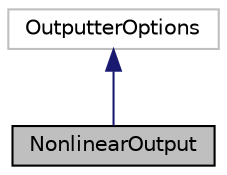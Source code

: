 digraph "NonlinearOutput"
{
 // INTERACTIVE_SVG=YES
 // LATEX_PDF_SIZE
  edge [fontname="Helvetica",fontsize="10",labelfontname="Helvetica",labelfontsize="10"];
  node [fontname="Helvetica",fontsize="10",shape=record];
  Node1 [label="NonlinearOutput",height=0.2,width=0.4,color="black", fillcolor="grey75", style="filled", fontcolor="black",tooltip="A type that describes the options for the output of a non-linear problem calculation."];
  Node2 -> Node1 [dir="back",color="midnightblue",fontsize="10",style="solid",fontname="Helvetica"];
  Node2 [label="OutputterOptions",height=0.2,width=0.4,color="grey75", fillcolor="white", style="filled",URL="$structReaktoro_1_1OutputterOptions.html",tooltip=" "];
}
